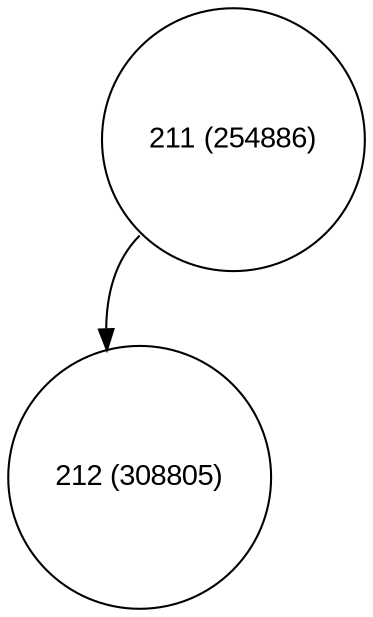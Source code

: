 digraph move_down {
	node [fontname="Arial", shape="circle", width=0.5]; 

	0 [label = "211 (254886)"];
	0:sw -> 1;
	1 [label = "212 (308805)"];
}
